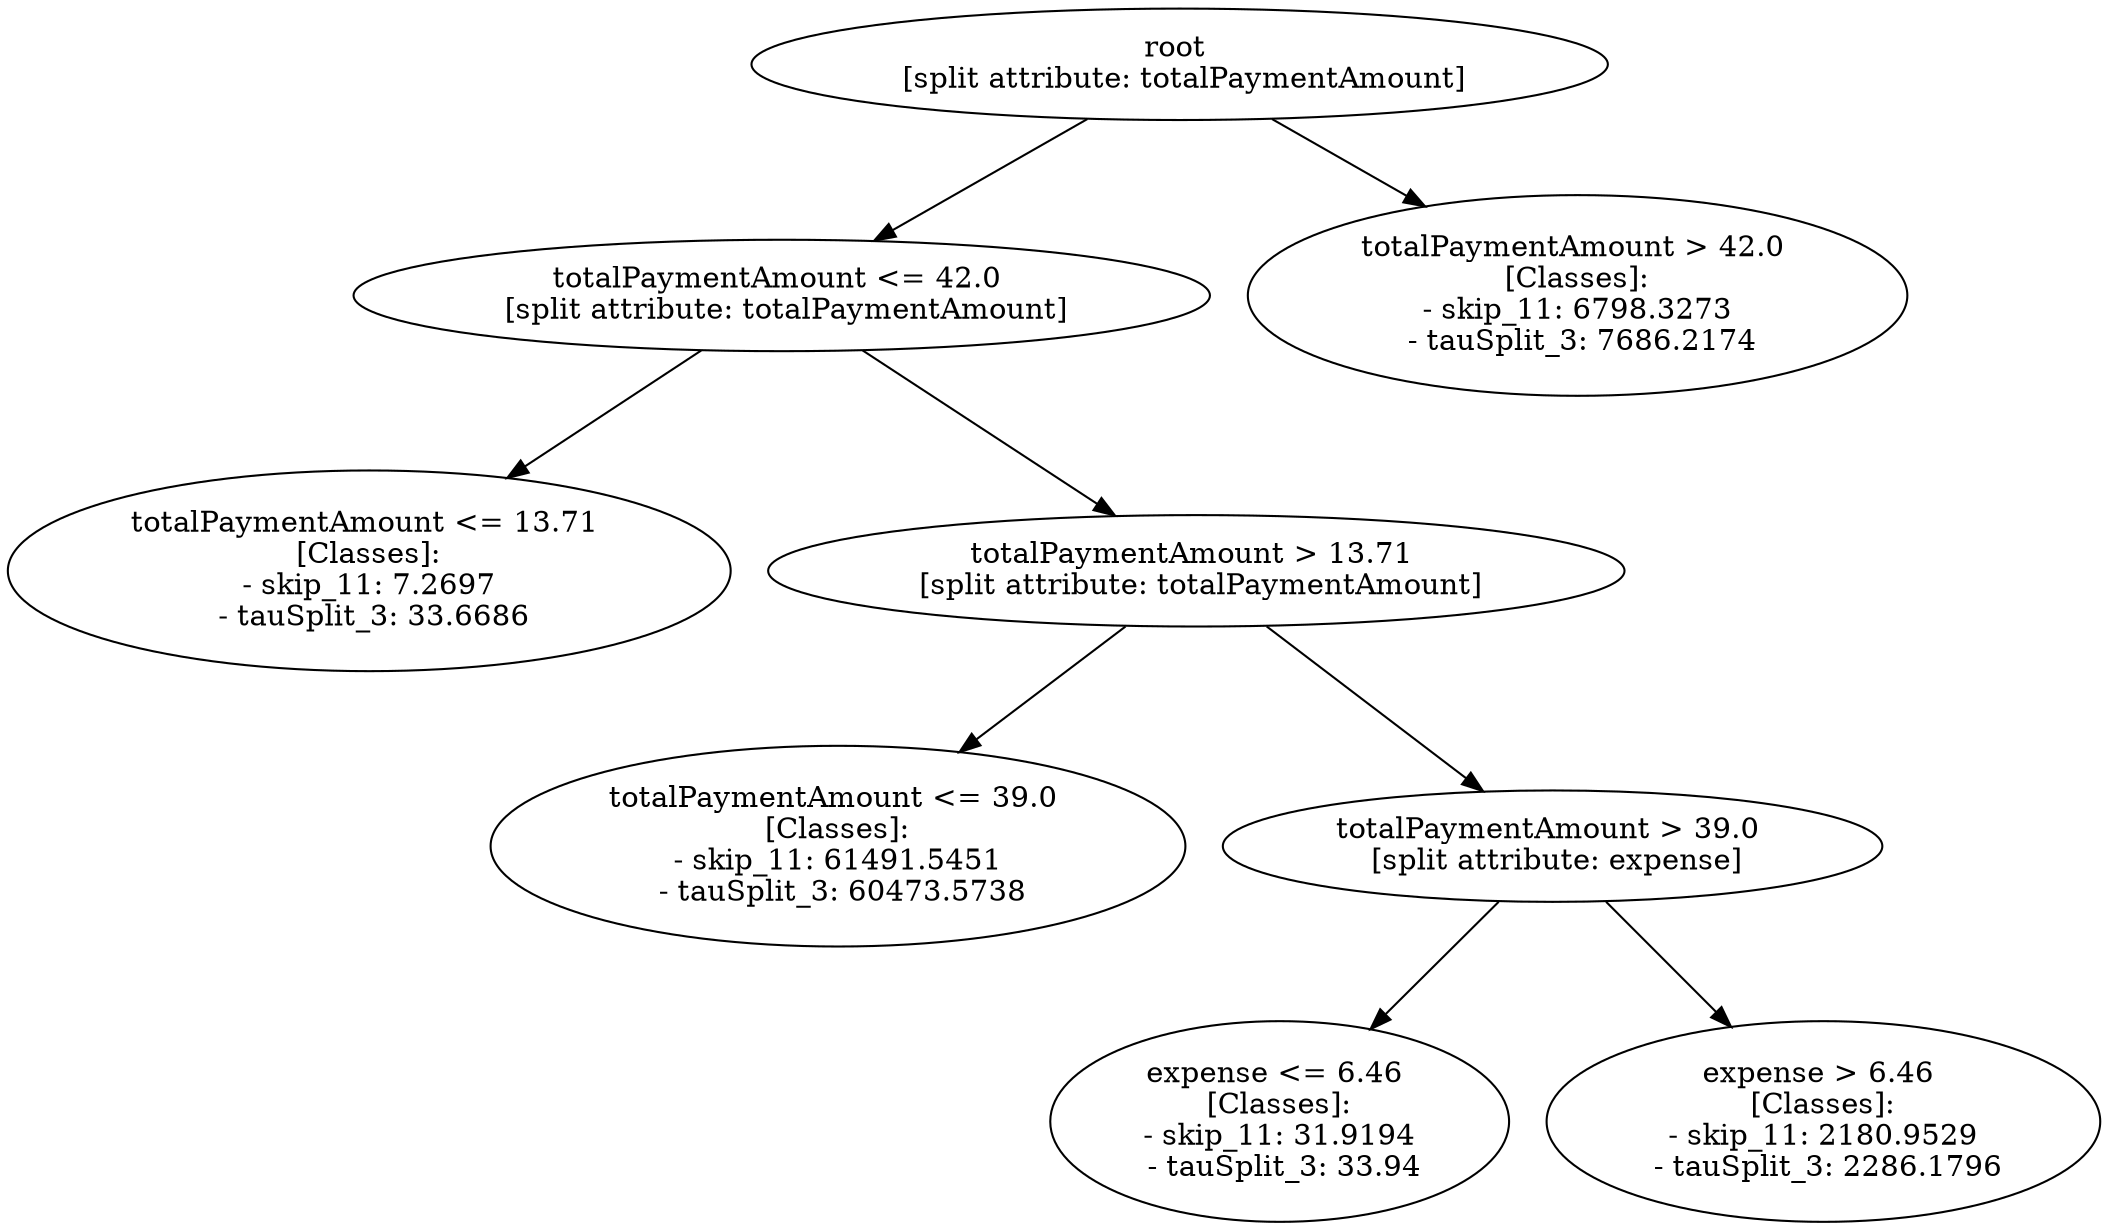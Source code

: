 // Road_Traffic_Fine_Management_Process-p_15-3
digraph "Road_Traffic_Fine_Management_Process-p_15-3" {
	"0eb8346f-d9ad-41a5-bcf3-6d22490d5f13" [label="root 
 [split attribute: totalPaymentAmount]"]
	"0d38ebe3-f5bf-4708-9e2c-281fab561fc9" [label="totalPaymentAmount <= 42.0 
 [split attribute: totalPaymentAmount]"]
	"0eb8346f-d9ad-41a5-bcf3-6d22490d5f13" -> "0d38ebe3-f5bf-4708-9e2c-281fab561fc9"
	"5e34f66a-dc34-47a7-bfe6-1c572ce6827c" [label="totalPaymentAmount <= 13.71 
 [Classes]: 
 - skip_11: 7.2697 
 - tauSplit_3: 33.6686"]
	"0d38ebe3-f5bf-4708-9e2c-281fab561fc9" -> "5e34f66a-dc34-47a7-bfe6-1c572ce6827c"
	"560fd93c-cd26-43c9-b2e8-3c7c7e012ffc" [label="totalPaymentAmount > 13.71 
 [split attribute: totalPaymentAmount]"]
	"0d38ebe3-f5bf-4708-9e2c-281fab561fc9" -> "560fd93c-cd26-43c9-b2e8-3c7c7e012ffc"
	"aef60e27-e5f0-4b15-aa58-c20cc2d4e7bc" [label="totalPaymentAmount <= 39.0 
 [Classes]: 
 - skip_11: 61491.5451 
 - tauSplit_3: 60473.5738"]
	"560fd93c-cd26-43c9-b2e8-3c7c7e012ffc" -> "aef60e27-e5f0-4b15-aa58-c20cc2d4e7bc"
	"6193fa27-f800-421a-92c6-b75cc7153061" [label="totalPaymentAmount > 39.0 
 [split attribute: expense]"]
	"560fd93c-cd26-43c9-b2e8-3c7c7e012ffc" -> "6193fa27-f800-421a-92c6-b75cc7153061"
	"506a2744-5f87-4410-96b3-a86d821899f6" [label="expense <= 6.46 
 [Classes]: 
 - skip_11: 31.9194 
 - tauSplit_3: 33.94"]
	"6193fa27-f800-421a-92c6-b75cc7153061" -> "506a2744-5f87-4410-96b3-a86d821899f6"
	"1fc8cda1-8c0d-463a-9034-6ae8b7dfdaac" [label="expense > 6.46 
 [Classes]: 
 - skip_11: 2180.9529 
 - tauSplit_3: 2286.1796"]
	"6193fa27-f800-421a-92c6-b75cc7153061" -> "1fc8cda1-8c0d-463a-9034-6ae8b7dfdaac"
	"30af19f4-6b49-4acb-bd7e-8b639492aa29" [label="totalPaymentAmount > 42.0 
 [Classes]: 
 - skip_11: 6798.3273 
 - tauSplit_3: 7686.2174"]
	"0eb8346f-d9ad-41a5-bcf3-6d22490d5f13" -> "30af19f4-6b49-4acb-bd7e-8b639492aa29"
}
